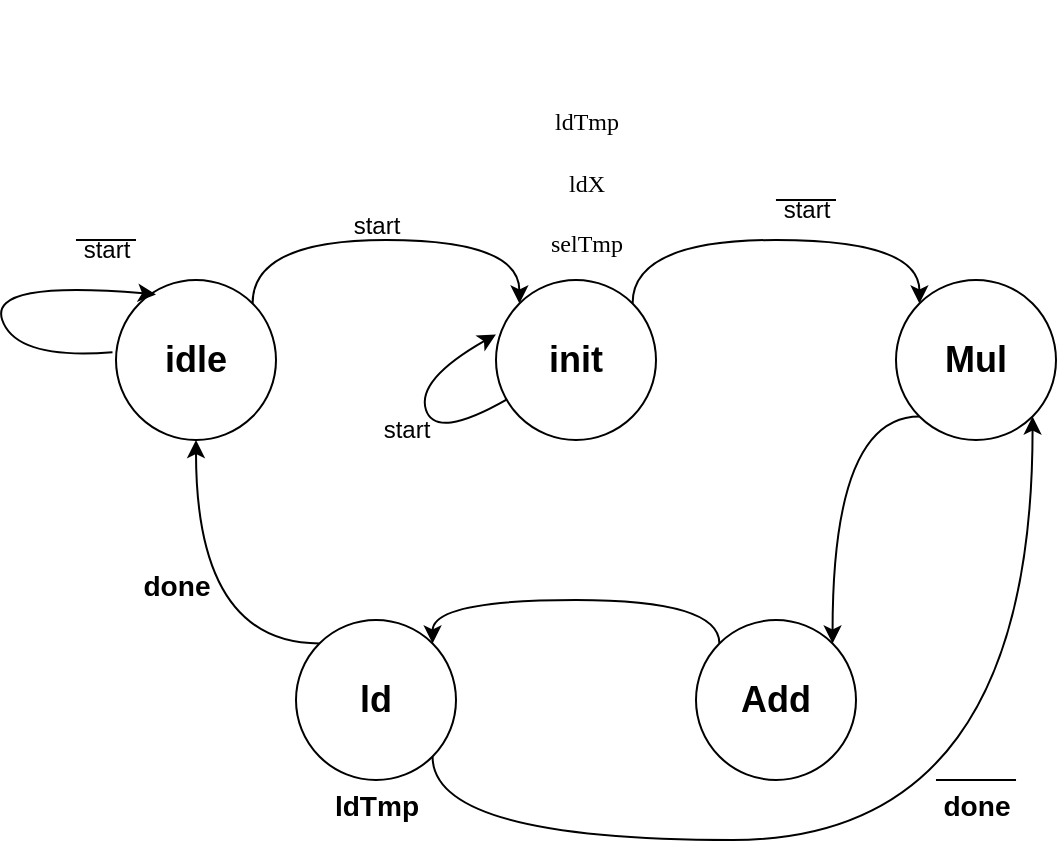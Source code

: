 <mxfile version="22.0.3" type="device">
  <diagram name="Page-1" id="KQj3kPk9lYOay5QFq8_P">
    <mxGraphModel dx="714" dy="451" grid="1" gridSize="10" guides="1" tooltips="1" connect="1" arrows="1" fold="1" page="1" pageScale="1" pageWidth="850" pageHeight="1100" math="0" shadow="0">
      <root>
        <mxCell id="0" />
        <mxCell id="1" parent="0" />
        <mxCell id="vsZXWvfReJykz1aAKEEe-9" style="edgeStyle=orthogonalEdgeStyle;rounded=0;orthogonalLoop=1;jettySize=auto;html=1;exitX=1;exitY=0;exitDx=0;exitDy=0;entryX=0;entryY=0;entryDx=0;entryDy=0;curved=1;" edge="1" parent="1" source="vsZXWvfReJykz1aAKEEe-1" target="vsZXWvfReJykz1aAKEEe-7">
          <mxGeometry relative="1" as="geometry">
            <Array as="points">
              <mxPoint x="188" y="140" />
              <mxPoint x="322" y="140" />
            </Array>
          </mxGeometry>
        </mxCell>
        <mxCell id="vsZXWvfReJykz1aAKEEe-1" value="&lt;h2&gt;idle&lt;/h2&gt;" style="ellipse;whiteSpace=wrap;html=1;aspect=fixed;" vertex="1" parent="1">
          <mxGeometry x="120" y="160" width="80" height="80" as="geometry" />
        </mxCell>
        <mxCell id="vsZXWvfReJykz1aAKEEe-12" style="edgeStyle=orthogonalEdgeStyle;rounded=0;orthogonalLoop=1;jettySize=auto;html=1;exitX=0;exitY=0;exitDx=0;exitDy=0;entryX=1;entryY=0;entryDx=0;entryDy=0;curved=1;" edge="1" parent="1" source="vsZXWvfReJykz1aAKEEe-4" target="vsZXWvfReJykz1aAKEEe-5">
          <mxGeometry relative="1" as="geometry">
            <Array as="points">
              <mxPoint x="422" y="320" />
              <mxPoint x="278" y="320" />
            </Array>
          </mxGeometry>
        </mxCell>
        <mxCell id="vsZXWvfReJykz1aAKEEe-4" value="&lt;h2&gt;Add&lt;/h2&gt;" style="ellipse;whiteSpace=wrap;html=1;aspect=fixed;" vertex="1" parent="1">
          <mxGeometry x="410" y="330" width="80" height="80" as="geometry" />
        </mxCell>
        <mxCell id="vsZXWvfReJykz1aAKEEe-13" style="edgeStyle=orthogonalEdgeStyle;rounded=0;orthogonalLoop=1;jettySize=auto;html=1;exitX=0;exitY=0;exitDx=0;exitDy=0;entryX=0.5;entryY=1;entryDx=0;entryDy=0;curved=1;" edge="1" parent="1" source="vsZXWvfReJykz1aAKEEe-5" target="vsZXWvfReJykz1aAKEEe-1">
          <mxGeometry relative="1" as="geometry" />
        </mxCell>
        <mxCell id="vsZXWvfReJykz1aAKEEe-15" style="edgeStyle=orthogonalEdgeStyle;rounded=0;orthogonalLoop=1;jettySize=auto;html=1;exitX=1;exitY=1;exitDx=0;exitDy=0;entryX=1;entryY=1;entryDx=0;entryDy=0;curved=1;" edge="1" parent="1" source="vsZXWvfReJykz1aAKEEe-5" target="vsZXWvfReJykz1aAKEEe-6">
          <mxGeometry relative="1" as="geometry">
            <Array as="points">
              <mxPoint x="278" y="440" />
              <mxPoint x="578" y="440" />
            </Array>
          </mxGeometry>
        </mxCell>
        <mxCell id="vsZXWvfReJykz1aAKEEe-5" value="&lt;h2&gt;ld&lt;/h2&gt;" style="ellipse;whiteSpace=wrap;html=1;aspect=fixed;" vertex="1" parent="1">
          <mxGeometry x="210" y="330" width="80" height="80" as="geometry" />
        </mxCell>
        <mxCell id="vsZXWvfReJykz1aAKEEe-11" style="edgeStyle=orthogonalEdgeStyle;rounded=0;orthogonalLoop=1;jettySize=auto;html=1;exitX=0;exitY=1;exitDx=0;exitDy=0;entryX=1;entryY=0;entryDx=0;entryDy=0;curved=1;" edge="1" parent="1" source="vsZXWvfReJykz1aAKEEe-6" target="vsZXWvfReJykz1aAKEEe-4">
          <mxGeometry relative="1" as="geometry" />
        </mxCell>
        <mxCell id="vsZXWvfReJykz1aAKEEe-6" value="&lt;h2&gt;Mul&lt;/h2&gt;" style="ellipse;whiteSpace=wrap;html=1;aspect=fixed;" vertex="1" parent="1">
          <mxGeometry x="510" y="160" width="80" height="80" as="geometry" />
        </mxCell>
        <mxCell id="vsZXWvfReJykz1aAKEEe-10" style="edgeStyle=orthogonalEdgeStyle;rounded=0;orthogonalLoop=1;jettySize=auto;html=1;exitX=1;exitY=0;exitDx=0;exitDy=0;entryX=0;entryY=0;entryDx=0;entryDy=0;curved=1;" edge="1" parent="1" source="vsZXWvfReJykz1aAKEEe-7" target="vsZXWvfReJykz1aAKEEe-6">
          <mxGeometry relative="1" as="geometry">
            <Array as="points">
              <mxPoint x="378" y="140" />
              <mxPoint x="522" y="140" />
            </Array>
          </mxGeometry>
        </mxCell>
        <mxCell id="vsZXWvfReJykz1aAKEEe-7" value="&lt;h2&gt;init&lt;/h2&gt;" style="ellipse;whiteSpace=wrap;html=1;aspect=fixed;" vertex="1" parent="1">
          <mxGeometry x="310" y="160" width="80" height="80" as="geometry" />
        </mxCell>
        <mxCell id="vsZXWvfReJykz1aAKEEe-14" value="&lt;h3&gt;done&lt;/h3&gt;" style="text;html=1;align=center;verticalAlign=middle;resizable=0;points=[];autosize=1;strokeColor=none;fillColor=none;" vertex="1" parent="1">
          <mxGeometry x="120" y="283" width="60" height="60" as="geometry" />
        </mxCell>
        <mxCell id="vsZXWvfReJykz1aAKEEe-16" value="&lt;h3&gt;done&lt;/h3&gt;" style="text;html=1;align=center;verticalAlign=middle;resizable=0;points=[];autosize=1;strokeColor=none;fillColor=none;" vertex="1" parent="1">
          <mxGeometry x="520" y="393" width="60" height="60" as="geometry" />
        </mxCell>
        <mxCell id="vsZXWvfReJykz1aAKEEe-19" value="" style="endArrow=none;html=1;rounded=0;entryX=0.667;entryY=0.283;entryDx=0;entryDy=0;entryPerimeter=0;exitX=0;exitY=0.283;exitDx=0;exitDy=0;exitPerimeter=0;" edge="1" parent="1">
          <mxGeometry width="50" height="50" relative="1" as="geometry">
            <mxPoint x="529.99" y="410" as="sourcePoint" />
            <mxPoint x="570.01" y="410" as="targetPoint" />
          </mxGeometry>
        </mxCell>
        <mxCell id="vsZXWvfReJykz1aAKEEe-21" value="&lt;h3&gt;ldTmp&lt;/h3&gt;" style="text;html=1;align=center;verticalAlign=middle;resizable=0;points=[];autosize=1;strokeColor=none;fillColor=none;" vertex="1" parent="1">
          <mxGeometry x="215" y="393" width="70" height="60" as="geometry" />
        </mxCell>
        <mxCell id="vsZXWvfReJykz1aAKEEe-22" value="&lt;h3&gt;&lt;span style=&quot;background-color: initial; font-size: 12px; font-weight: normal;&quot;&gt;&lt;font face=&quot;Verdana&quot;&gt;&lt;br&gt;&lt;/font&gt;&lt;/span&gt;&lt;/h3&gt;&lt;h3&gt;&lt;span style=&quot;background-color: initial; font-size: 12px; font-weight: normal;&quot;&gt;&lt;font face=&quot;Verdana&quot;&gt;ldTmp&lt;/font&gt;&lt;/span&gt;&lt;/h3&gt;&lt;h3&gt;&lt;span style=&quot;background-color: initial; font-size: 12px; font-weight: normal;&quot;&gt;&lt;font face=&quot;Verdana&quot;&gt;ldX&lt;/font&gt;&lt;/span&gt;&lt;/h3&gt;&lt;h3&gt;&lt;span style=&quot;background-color: initial; font-size: 12px; font-weight: normal;&quot;&gt;&lt;font face=&quot;Verdana&quot;&gt;selTmp&lt;/font&gt;&lt;/span&gt;&lt;br&gt;&lt;/h3&gt;" style="text;html=1;align=center;verticalAlign=middle;resizable=0;points=[];autosize=1;strokeColor=none;fillColor=none;" vertex="1" parent="1">
          <mxGeometry x="320" y="20" width="70" height="150" as="geometry" />
        </mxCell>
        <mxCell id="vsZXWvfReJykz1aAKEEe-24" value="start" style="text;html=1;align=center;verticalAlign=middle;resizable=0;points=[];autosize=1;strokeColor=none;fillColor=none;" vertex="1" parent="1">
          <mxGeometry x="225" y="118" width="50" height="30" as="geometry" />
        </mxCell>
        <mxCell id="vsZXWvfReJykz1aAKEEe-25" value="start" style="text;html=1;align=center;verticalAlign=middle;resizable=0;points=[];autosize=1;strokeColor=none;fillColor=none;" vertex="1" parent="1">
          <mxGeometry x="90" y="130" width="50" height="30" as="geometry" />
        </mxCell>
        <mxCell id="vsZXWvfReJykz1aAKEEe-26" value="start" style="text;html=1;align=center;verticalAlign=middle;resizable=0;points=[];autosize=1;strokeColor=none;fillColor=none;" vertex="1" parent="1">
          <mxGeometry x="240" y="220" width="50" height="30" as="geometry" />
        </mxCell>
        <mxCell id="vsZXWvfReJykz1aAKEEe-27" value="" style="endArrow=none;html=1;rounded=0;exitX=0;exitY=0.283;exitDx=0;exitDy=0;exitPerimeter=0;" edge="1" parent="1">
          <mxGeometry width="50" height="50" relative="1" as="geometry">
            <mxPoint x="99.98" y="140" as="sourcePoint" />
            <mxPoint x="130" y="140" as="targetPoint" />
          </mxGeometry>
        </mxCell>
        <mxCell id="vsZXWvfReJykz1aAKEEe-28" value="" style="curved=1;endArrow=classic;html=1;rounded=0;entryX=0.172;entryY=0.09;entryDx=0;entryDy=0;entryPerimeter=0;exitX=-0.022;exitY=0.451;exitDx=0;exitDy=0;exitPerimeter=0;" edge="1" parent="1" source="vsZXWvfReJykz1aAKEEe-1">
          <mxGeometry width="50" height="50" relative="1" as="geometry">
            <mxPoint x="125.12" y="194.72" as="sourcePoint" />
            <mxPoint x="140" y="167.2" as="targetPoint" />
            <Array as="points">
              <mxPoint x="70" y="200" />
              <mxPoint x="56.24" y="160" />
            </Array>
          </mxGeometry>
        </mxCell>
        <mxCell id="vsZXWvfReJykz1aAKEEe-29" value="" style="curved=1;endArrow=classic;html=1;rounded=0;entryX=0.172;entryY=0.09;entryDx=0;entryDy=0;entryPerimeter=0;" edge="1" parent="1" source="vsZXWvfReJykz1aAKEEe-7">
          <mxGeometry width="50" height="50" relative="1" as="geometry">
            <mxPoint x="288" y="216" as="sourcePoint" />
            <mxPoint x="310" y="187.2" as="targetPoint" />
            <Array as="points">
              <mxPoint x="280" y="240" />
              <mxPoint x="270" y="210" />
            </Array>
          </mxGeometry>
        </mxCell>
        <mxCell id="vsZXWvfReJykz1aAKEEe-30" value="start" style="text;html=1;align=center;verticalAlign=middle;resizable=0;points=[];autosize=1;strokeColor=none;fillColor=none;" vertex="1" parent="1">
          <mxGeometry x="440" y="110" width="50" height="30" as="geometry" />
        </mxCell>
        <mxCell id="vsZXWvfReJykz1aAKEEe-31" value="" style="endArrow=none;html=1;rounded=0;exitX=0;exitY=0.283;exitDx=0;exitDy=0;exitPerimeter=0;" edge="1" parent="1">
          <mxGeometry width="50" height="50" relative="1" as="geometry">
            <mxPoint x="449.98" y="120" as="sourcePoint" />
            <mxPoint x="480" y="120" as="targetPoint" />
          </mxGeometry>
        </mxCell>
      </root>
    </mxGraphModel>
  </diagram>
</mxfile>
